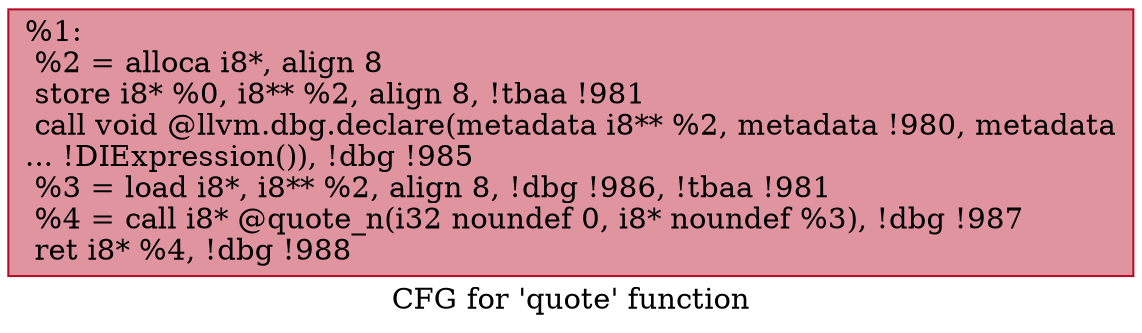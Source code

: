 digraph "CFG for 'quote' function" {
	label="CFG for 'quote' function";

	Node0x25c7c80 [shape=record,color="#b70d28ff", style=filled, fillcolor="#b70d2870",label="{%1:\l  %2 = alloca i8*, align 8\l  store i8* %0, i8** %2, align 8, !tbaa !981\l  call void @llvm.dbg.declare(metadata i8** %2, metadata !980, metadata\l... !DIExpression()), !dbg !985\l  %3 = load i8*, i8** %2, align 8, !dbg !986, !tbaa !981\l  %4 = call i8* @quote_n(i32 noundef 0, i8* noundef %3), !dbg !987\l  ret i8* %4, !dbg !988\l}"];
}

